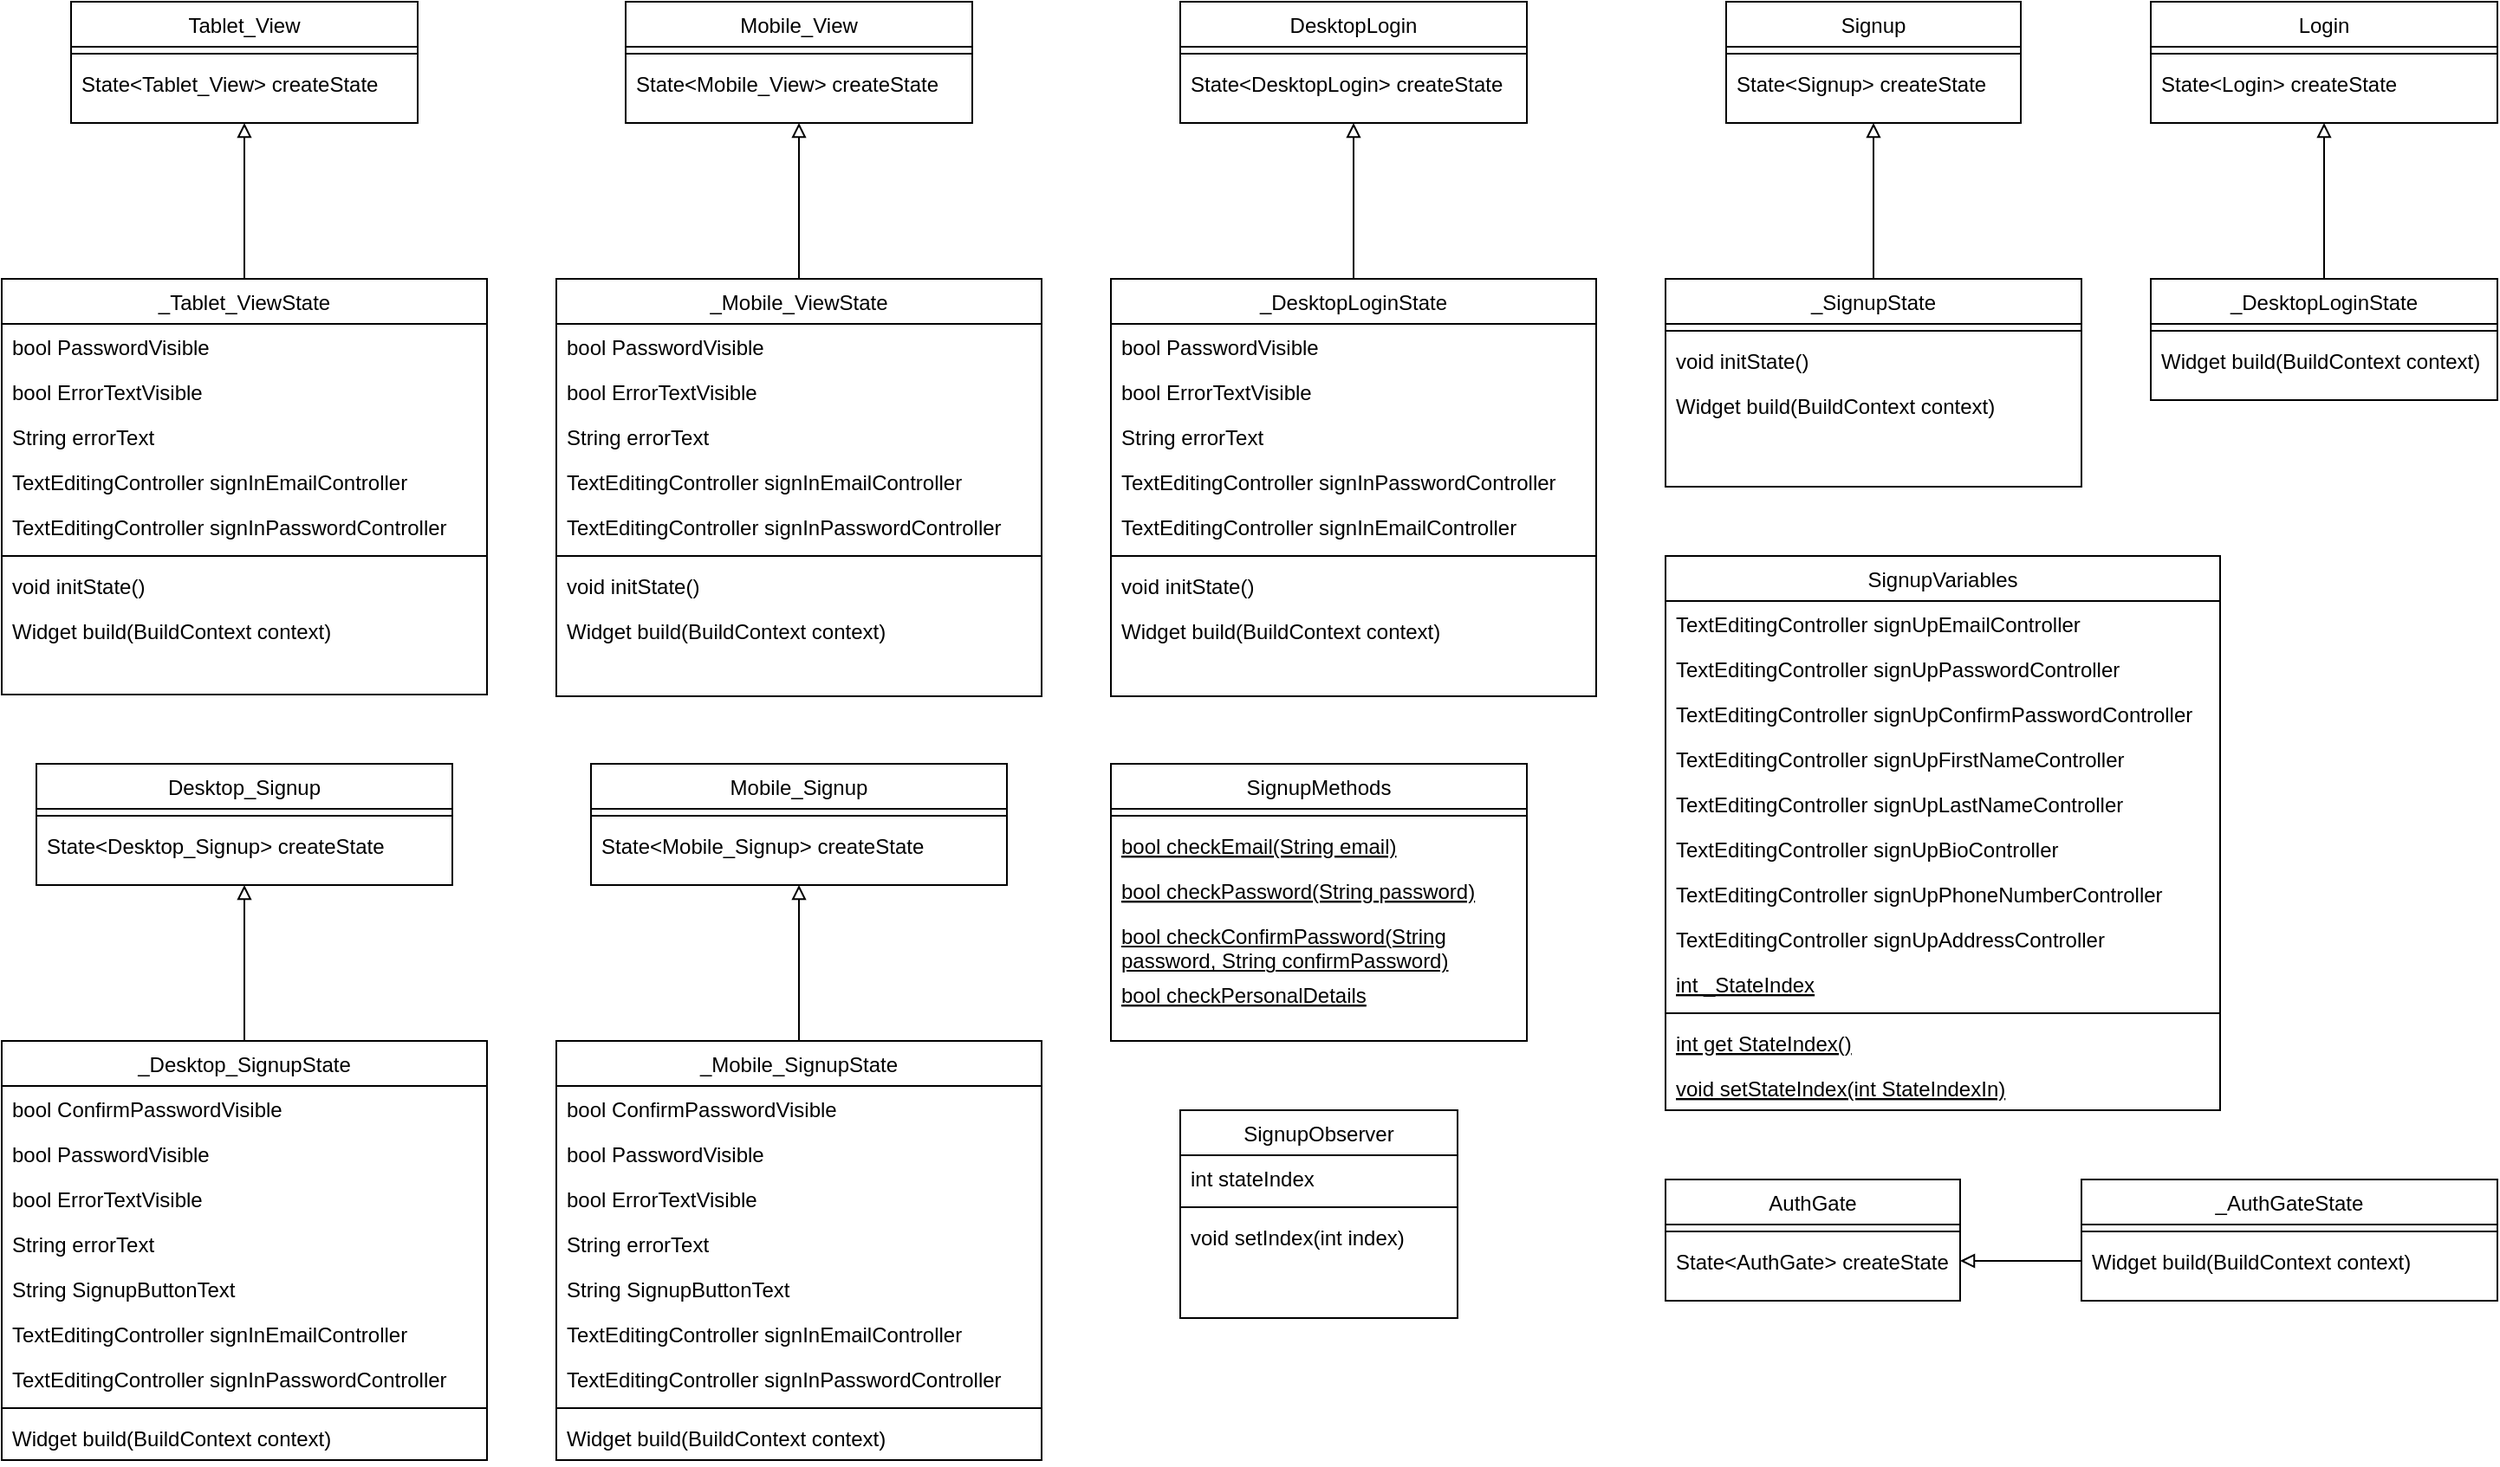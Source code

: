 <mxfile version="24.4.10" type="google">
  <diagram id="C5RBs43oDa-KdzZeNtuy" name="Page-1">
    <mxGraphModel dx="2662" dy="1000" grid="1" gridSize="10" guides="1" tooltips="1" connect="1" arrows="1" fold="1" page="1" pageScale="1" pageWidth="827" pageHeight="1169" math="0" shadow="0">
      <root>
        <mxCell id="WIyWlLk6GJQsqaUBKTNV-0" />
        <mxCell id="WIyWlLk6GJQsqaUBKTNV-1" parent="WIyWlLk6GJQsqaUBKTNV-0" />
        <mxCell id="zkfFHV4jXpPFQw0GAbJ--0" value="DesktopLogin" style="swimlane;fontStyle=0;align=center;verticalAlign=top;childLayout=stackLayout;horizontal=1;startSize=26;horizontalStack=0;resizeParent=1;resizeLast=0;collapsible=1;marginBottom=0;rounded=0;shadow=0;strokeWidth=1;" parent="WIyWlLk6GJQsqaUBKTNV-1" vertex="1">
          <mxGeometry x="40" y="120" width="200" height="70" as="geometry">
            <mxRectangle x="230" y="140" width="160" height="26" as="alternateBounds" />
          </mxGeometry>
        </mxCell>
        <mxCell id="zkfFHV4jXpPFQw0GAbJ--4" value="" style="line;html=1;strokeWidth=1;align=left;verticalAlign=middle;spacingTop=-1;spacingLeft=3;spacingRight=3;rotatable=0;labelPosition=right;points=[];portConstraint=eastwest;" parent="zkfFHV4jXpPFQw0GAbJ--0" vertex="1">
          <mxGeometry y="26" width="200" height="8" as="geometry" />
        </mxCell>
        <mxCell id="zkfFHV4jXpPFQw0GAbJ--5" value="State&lt;DesktopLogin&gt; createState" style="text;align=left;verticalAlign=top;spacingLeft=4;spacingRight=4;overflow=hidden;rotatable=0;points=[[0,0.5],[1,0.5]];portConstraint=eastwest;" parent="zkfFHV4jXpPFQw0GAbJ--0" vertex="1">
          <mxGeometry y="34" width="200" height="26" as="geometry" />
        </mxCell>
        <mxCell id="zbxxo7ekn1iCKfpbF2jN-3" style="edgeStyle=orthogonalEdgeStyle;rounded=0;orthogonalLoop=1;jettySize=auto;html=1;entryX=0.5;entryY=1;entryDx=0;entryDy=0;endArrow=block;endFill=0;" edge="1" parent="WIyWlLk6GJQsqaUBKTNV-1" source="zkfFHV4jXpPFQw0GAbJ--6" target="zkfFHV4jXpPFQw0GAbJ--0">
          <mxGeometry relative="1" as="geometry" />
        </mxCell>
        <mxCell id="zkfFHV4jXpPFQw0GAbJ--6" value="_DesktopLoginState" style="swimlane;fontStyle=0;align=center;verticalAlign=top;childLayout=stackLayout;horizontal=1;startSize=26;horizontalStack=0;resizeParent=1;resizeLast=0;collapsible=1;marginBottom=0;rounded=0;shadow=0;strokeWidth=1;" parent="WIyWlLk6GJQsqaUBKTNV-1" vertex="1">
          <mxGeometry y="280" width="280" height="241" as="geometry">
            <mxRectangle x="130" y="380" width="160" height="26" as="alternateBounds" />
          </mxGeometry>
        </mxCell>
        <mxCell id="zkfFHV4jXpPFQw0GAbJ--7" value="bool PasswordVisible" style="text;align=left;verticalAlign=top;spacingLeft=4;spacingRight=4;overflow=hidden;rotatable=0;points=[[0,0.5],[1,0.5]];portConstraint=eastwest;" parent="zkfFHV4jXpPFQw0GAbJ--6" vertex="1">
          <mxGeometry y="26" width="280" height="26" as="geometry" />
        </mxCell>
        <mxCell id="zkfFHV4jXpPFQw0GAbJ--8" value="bool ErrorTextVisible" style="text;align=left;verticalAlign=top;spacingLeft=4;spacingRight=4;overflow=hidden;rotatable=0;points=[[0,0.5],[1,0.5]];portConstraint=eastwest;rounded=0;shadow=0;html=0;" parent="zkfFHV4jXpPFQw0GAbJ--6" vertex="1">
          <mxGeometry y="52" width="280" height="26" as="geometry" />
        </mxCell>
        <mxCell id="zkfFHV4jXpPFQw0GAbJ--11" value="String errorText" style="text;align=left;verticalAlign=top;spacingLeft=4;spacingRight=4;overflow=hidden;rotatable=0;points=[[0,0.5],[1,0.5]];portConstraint=eastwest;" parent="zkfFHV4jXpPFQw0GAbJ--6" vertex="1">
          <mxGeometry y="78" width="280" height="26" as="geometry" />
        </mxCell>
        <mxCell id="zbxxo7ekn1iCKfpbF2jN-44" value="TextEditingController signInPasswordController" style="text;align=left;verticalAlign=top;spacingLeft=4;spacingRight=4;overflow=hidden;rotatable=0;points=[[0,0.5],[1,0.5]];portConstraint=eastwest;" vertex="1" parent="zkfFHV4jXpPFQw0GAbJ--6">
          <mxGeometry y="104" width="280" height="26" as="geometry" />
        </mxCell>
        <mxCell id="zbxxo7ekn1iCKfpbF2jN-43" value="TextEditingController signInEmailController" style="text;align=left;verticalAlign=top;spacingLeft=4;spacingRight=4;overflow=hidden;rotatable=0;points=[[0,0.5],[1,0.5]];portConstraint=eastwest;" vertex="1" parent="zkfFHV4jXpPFQw0GAbJ--6">
          <mxGeometry y="130" width="280" height="26" as="geometry" />
        </mxCell>
        <mxCell id="zkfFHV4jXpPFQw0GAbJ--9" value="" style="line;html=1;strokeWidth=1;align=left;verticalAlign=middle;spacingTop=-1;spacingLeft=3;spacingRight=3;rotatable=0;labelPosition=right;points=[];portConstraint=eastwest;" parent="zkfFHV4jXpPFQw0GAbJ--6" vertex="1">
          <mxGeometry y="156" width="280" height="8" as="geometry" />
        </mxCell>
        <mxCell id="zkfFHV4jXpPFQw0GAbJ--10" value="void initState()" style="text;align=left;verticalAlign=top;spacingLeft=4;spacingRight=4;overflow=hidden;rotatable=0;points=[[0,0.5],[1,0.5]];portConstraint=eastwest;fontStyle=0" parent="zkfFHV4jXpPFQw0GAbJ--6" vertex="1">
          <mxGeometry y="164" width="280" height="26" as="geometry" />
        </mxCell>
        <mxCell id="zbxxo7ekn1iCKfpbF2jN-2" value="Widget build(BuildContext context)" style="text;align=left;verticalAlign=top;spacingLeft=4;spacingRight=4;overflow=hidden;rotatable=0;points=[[0,0.5],[1,0.5]];portConstraint=eastwest;fontStyle=0" vertex="1" parent="zkfFHV4jXpPFQw0GAbJ--6">
          <mxGeometry y="190" width="280" height="26" as="geometry" />
        </mxCell>
        <mxCell id="zbxxo7ekn1iCKfpbF2jN-4" value="Login" style="swimlane;fontStyle=0;align=center;verticalAlign=top;childLayout=stackLayout;horizontal=1;startSize=26;horizontalStack=0;resizeParent=1;resizeLast=0;collapsible=1;marginBottom=0;rounded=0;shadow=0;strokeWidth=1;" vertex="1" parent="WIyWlLk6GJQsqaUBKTNV-1">
          <mxGeometry x="600" y="120" width="200" height="70" as="geometry">
            <mxRectangle x="230" y="140" width="160" height="26" as="alternateBounds" />
          </mxGeometry>
        </mxCell>
        <mxCell id="zbxxo7ekn1iCKfpbF2jN-5" value="" style="line;html=1;strokeWidth=1;align=left;verticalAlign=middle;spacingTop=-1;spacingLeft=3;spacingRight=3;rotatable=0;labelPosition=right;points=[];portConstraint=eastwest;" vertex="1" parent="zbxxo7ekn1iCKfpbF2jN-4">
          <mxGeometry y="26" width="200" height="8" as="geometry" />
        </mxCell>
        <mxCell id="zbxxo7ekn1iCKfpbF2jN-6" value="State&lt;Login&gt; createState" style="text;align=left;verticalAlign=top;spacingLeft=4;spacingRight=4;overflow=hidden;rotatable=0;points=[[0,0.5],[1,0.5]];portConstraint=eastwest;" vertex="1" parent="zbxxo7ekn1iCKfpbF2jN-4">
          <mxGeometry y="34" width="200" height="26" as="geometry" />
        </mxCell>
        <mxCell id="zbxxo7ekn1iCKfpbF2jN-7" style="edgeStyle=orthogonalEdgeStyle;rounded=0;orthogonalLoop=1;jettySize=auto;html=1;entryX=0.5;entryY=1;entryDx=0;entryDy=0;endArrow=block;endFill=0;" edge="1" parent="WIyWlLk6GJQsqaUBKTNV-1" source="zbxxo7ekn1iCKfpbF2jN-8" target="zbxxo7ekn1iCKfpbF2jN-4">
          <mxGeometry relative="1" as="geometry" />
        </mxCell>
        <mxCell id="zbxxo7ekn1iCKfpbF2jN-8" value="_DesktopLoginState" style="swimlane;fontStyle=0;align=center;verticalAlign=top;childLayout=stackLayout;horizontal=1;startSize=26;horizontalStack=0;resizeParent=1;resizeLast=0;collapsible=1;marginBottom=0;rounded=0;shadow=0;strokeWidth=1;" vertex="1" parent="WIyWlLk6GJQsqaUBKTNV-1">
          <mxGeometry x="600" y="280" width="200" height="70" as="geometry">
            <mxRectangle x="130" y="380" width="160" height="26" as="alternateBounds" />
          </mxGeometry>
        </mxCell>
        <mxCell id="zbxxo7ekn1iCKfpbF2jN-14" value="" style="line;html=1;strokeWidth=1;align=left;verticalAlign=middle;spacingTop=-1;spacingLeft=3;spacingRight=3;rotatable=0;labelPosition=right;points=[];portConstraint=eastwest;" vertex="1" parent="zbxxo7ekn1iCKfpbF2jN-8">
          <mxGeometry y="26" width="200" height="8" as="geometry" />
        </mxCell>
        <mxCell id="zbxxo7ekn1iCKfpbF2jN-16" value="Widget build(BuildContext context)" style="text;align=left;verticalAlign=top;spacingLeft=4;spacingRight=4;overflow=hidden;rotatable=0;points=[[0,0.5],[1,0.5]];portConstraint=eastwest;fontStyle=0" vertex="1" parent="zbxxo7ekn1iCKfpbF2jN-8">
          <mxGeometry y="34" width="200" height="26" as="geometry" />
        </mxCell>
        <mxCell id="zbxxo7ekn1iCKfpbF2jN-17" value="Mobile_View" style="swimlane;fontStyle=0;align=center;verticalAlign=top;childLayout=stackLayout;horizontal=1;startSize=26;horizontalStack=0;resizeParent=1;resizeLast=0;collapsible=1;marginBottom=0;rounded=0;shadow=0;strokeWidth=1;" vertex="1" parent="WIyWlLk6GJQsqaUBKTNV-1">
          <mxGeometry x="-280" y="120" width="200" height="70" as="geometry">
            <mxRectangle x="230" y="140" width="160" height="26" as="alternateBounds" />
          </mxGeometry>
        </mxCell>
        <mxCell id="zbxxo7ekn1iCKfpbF2jN-18" value="" style="line;html=1;strokeWidth=1;align=left;verticalAlign=middle;spacingTop=-1;spacingLeft=3;spacingRight=3;rotatable=0;labelPosition=right;points=[];portConstraint=eastwest;" vertex="1" parent="zbxxo7ekn1iCKfpbF2jN-17">
          <mxGeometry y="26" width="200" height="8" as="geometry" />
        </mxCell>
        <mxCell id="zbxxo7ekn1iCKfpbF2jN-19" value="State&lt;Mobile_View&gt; createState" style="text;align=left;verticalAlign=top;spacingLeft=4;spacingRight=4;overflow=hidden;rotatable=0;points=[[0,0.5],[1,0.5]];portConstraint=eastwest;" vertex="1" parent="zbxxo7ekn1iCKfpbF2jN-17">
          <mxGeometry y="34" width="200" height="26" as="geometry" />
        </mxCell>
        <mxCell id="zbxxo7ekn1iCKfpbF2jN-20" style="edgeStyle=orthogonalEdgeStyle;rounded=0;orthogonalLoop=1;jettySize=auto;html=1;entryX=0.5;entryY=1;entryDx=0;entryDy=0;endArrow=block;endFill=0;" edge="1" parent="WIyWlLk6GJQsqaUBKTNV-1" source="zbxxo7ekn1iCKfpbF2jN-21" target="zbxxo7ekn1iCKfpbF2jN-17">
          <mxGeometry relative="1" as="geometry" />
        </mxCell>
        <mxCell id="zbxxo7ekn1iCKfpbF2jN-21" value="_Mobile_ViewState" style="swimlane;fontStyle=0;align=center;verticalAlign=top;childLayout=stackLayout;horizontal=1;startSize=26;horizontalStack=0;resizeParent=1;resizeLast=0;collapsible=1;marginBottom=0;rounded=0;shadow=0;strokeWidth=1;" vertex="1" parent="WIyWlLk6GJQsqaUBKTNV-1">
          <mxGeometry x="-320" y="280" width="280" height="241" as="geometry">
            <mxRectangle x="130" y="380" width="160" height="26" as="alternateBounds" />
          </mxGeometry>
        </mxCell>
        <mxCell id="zbxxo7ekn1iCKfpbF2jN-22" value="bool PasswordVisible" style="text;align=left;verticalAlign=top;spacingLeft=4;spacingRight=4;overflow=hidden;rotatable=0;points=[[0,0.5],[1,0.5]];portConstraint=eastwest;" vertex="1" parent="zbxxo7ekn1iCKfpbF2jN-21">
          <mxGeometry y="26" width="280" height="26" as="geometry" />
        </mxCell>
        <mxCell id="zbxxo7ekn1iCKfpbF2jN-23" value="bool ErrorTextVisible" style="text;align=left;verticalAlign=top;spacingLeft=4;spacingRight=4;overflow=hidden;rotatable=0;points=[[0,0.5],[1,0.5]];portConstraint=eastwest;rounded=0;shadow=0;html=0;" vertex="1" parent="zbxxo7ekn1iCKfpbF2jN-21">
          <mxGeometry y="52" width="280" height="26" as="geometry" />
        </mxCell>
        <mxCell id="zbxxo7ekn1iCKfpbF2jN-24" value="String errorText" style="text;align=left;verticalAlign=top;spacingLeft=4;spacingRight=4;overflow=hidden;rotatable=0;points=[[0,0.5],[1,0.5]];portConstraint=eastwest;" vertex="1" parent="zbxxo7ekn1iCKfpbF2jN-21">
          <mxGeometry y="78" width="280" height="26" as="geometry" />
        </mxCell>
        <mxCell id="zbxxo7ekn1iCKfpbF2jN-25" value="TextEditingController signInEmailController" style="text;align=left;verticalAlign=top;spacingLeft=4;spacingRight=4;overflow=hidden;rotatable=0;points=[[0,0.5],[1,0.5]];portConstraint=eastwest;" vertex="1" parent="zbxxo7ekn1iCKfpbF2jN-21">
          <mxGeometry y="104" width="280" height="26" as="geometry" />
        </mxCell>
        <mxCell id="zbxxo7ekn1iCKfpbF2jN-26" value="TextEditingController signInPasswordController" style="text;align=left;verticalAlign=top;spacingLeft=4;spacingRight=4;overflow=hidden;rotatable=0;points=[[0,0.5],[1,0.5]];portConstraint=eastwest;" vertex="1" parent="zbxxo7ekn1iCKfpbF2jN-21">
          <mxGeometry y="130" width="280" height="26" as="geometry" />
        </mxCell>
        <mxCell id="zbxxo7ekn1iCKfpbF2jN-27" value="" style="line;html=1;strokeWidth=1;align=left;verticalAlign=middle;spacingTop=-1;spacingLeft=3;spacingRight=3;rotatable=0;labelPosition=right;points=[];portConstraint=eastwest;" vertex="1" parent="zbxxo7ekn1iCKfpbF2jN-21">
          <mxGeometry y="156" width="280" height="8" as="geometry" />
        </mxCell>
        <mxCell id="zbxxo7ekn1iCKfpbF2jN-28" value="void initState()" style="text;align=left;verticalAlign=top;spacingLeft=4;spacingRight=4;overflow=hidden;rotatable=0;points=[[0,0.5],[1,0.5]];portConstraint=eastwest;fontStyle=0" vertex="1" parent="zbxxo7ekn1iCKfpbF2jN-21">
          <mxGeometry y="164" width="280" height="26" as="geometry" />
        </mxCell>
        <mxCell id="zbxxo7ekn1iCKfpbF2jN-29" value="Widget build(BuildContext context)" style="text;align=left;verticalAlign=top;spacingLeft=4;spacingRight=4;overflow=hidden;rotatable=0;points=[[0,0.5],[1,0.5]];portConstraint=eastwest;fontStyle=0" vertex="1" parent="zbxxo7ekn1iCKfpbF2jN-21">
          <mxGeometry y="190" width="280" height="26" as="geometry" />
        </mxCell>
        <mxCell id="zbxxo7ekn1iCKfpbF2jN-30" value="Tablet_View" style="swimlane;fontStyle=0;align=center;verticalAlign=top;childLayout=stackLayout;horizontal=1;startSize=26;horizontalStack=0;resizeParent=1;resizeLast=0;collapsible=1;marginBottom=0;rounded=0;shadow=0;strokeWidth=1;" vertex="1" parent="WIyWlLk6GJQsqaUBKTNV-1">
          <mxGeometry x="-600" y="120" width="200" height="70" as="geometry">
            <mxRectangle x="230" y="140" width="160" height="26" as="alternateBounds" />
          </mxGeometry>
        </mxCell>
        <mxCell id="zbxxo7ekn1iCKfpbF2jN-31" value="" style="line;html=1;strokeWidth=1;align=left;verticalAlign=middle;spacingTop=-1;spacingLeft=3;spacingRight=3;rotatable=0;labelPosition=right;points=[];portConstraint=eastwest;" vertex="1" parent="zbxxo7ekn1iCKfpbF2jN-30">
          <mxGeometry y="26" width="200" height="8" as="geometry" />
        </mxCell>
        <mxCell id="zbxxo7ekn1iCKfpbF2jN-32" value="State&lt;Tablet_View&gt; createState" style="text;align=left;verticalAlign=top;spacingLeft=4;spacingRight=4;overflow=hidden;rotatable=0;points=[[0,0.5],[1,0.5]];portConstraint=eastwest;" vertex="1" parent="zbxxo7ekn1iCKfpbF2jN-30">
          <mxGeometry y="34" width="200" height="26" as="geometry" />
        </mxCell>
        <mxCell id="zbxxo7ekn1iCKfpbF2jN-33" style="edgeStyle=orthogonalEdgeStyle;rounded=0;orthogonalLoop=1;jettySize=auto;html=1;entryX=0.5;entryY=1;entryDx=0;entryDy=0;endArrow=block;endFill=0;" edge="1" parent="WIyWlLk6GJQsqaUBKTNV-1" source="zbxxo7ekn1iCKfpbF2jN-34" target="zbxxo7ekn1iCKfpbF2jN-30">
          <mxGeometry relative="1" as="geometry" />
        </mxCell>
        <mxCell id="zbxxo7ekn1iCKfpbF2jN-34" value="_Tablet_ViewState" style="swimlane;fontStyle=0;align=center;verticalAlign=top;childLayout=stackLayout;horizontal=1;startSize=26;horizontalStack=0;resizeParent=1;resizeLast=0;collapsible=1;marginBottom=0;rounded=0;shadow=0;strokeWidth=1;" vertex="1" parent="WIyWlLk6GJQsqaUBKTNV-1">
          <mxGeometry x="-640" y="280" width="280" height="240" as="geometry">
            <mxRectangle x="130" y="380" width="160" height="26" as="alternateBounds" />
          </mxGeometry>
        </mxCell>
        <mxCell id="zbxxo7ekn1iCKfpbF2jN-35" value="bool PasswordVisible" style="text;align=left;verticalAlign=top;spacingLeft=4;spacingRight=4;overflow=hidden;rotatable=0;points=[[0,0.5],[1,0.5]];portConstraint=eastwest;" vertex="1" parent="zbxxo7ekn1iCKfpbF2jN-34">
          <mxGeometry y="26" width="280" height="26" as="geometry" />
        </mxCell>
        <mxCell id="zbxxo7ekn1iCKfpbF2jN-36" value="bool ErrorTextVisible" style="text;align=left;verticalAlign=top;spacingLeft=4;spacingRight=4;overflow=hidden;rotatable=0;points=[[0,0.5],[1,0.5]];portConstraint=eastwest;rounded=0;shadow=0;html=0;" vertex="1" parent="zbxxo7ekn1iCKfpbF2jN-34">
          <mxGeometry y="52" width="280" height="26" as="geometry" />
        </mxCell>
        <mxCell id="zbxxo7ekn1iCKfpbF2jN-37" value="String errorText" style="text;align=left;verticalAlign=top;spacingLeft=4;spacingRight=4;overflow=hidden;rotatable=0;points=[[0,0.5],[1,0.5]];portConstraint=eastwest;" vertex="1" parent="zbxxo7ekn1iCKfpbF2jN-34">
          <mxGeometry y="78" width="280" height="26" as="geometry" />
        </mxCell>
        <mxCell id="zbxxo7ekn1iCKfpbF2jN-45" value="TextEditingController signInEmailController" style="text;align=left;verticalAlign=top;spacingLeft=4;spacingRight=4;overflow=hidden;rotatable=0;points=[[0,0.5],[1,0.5]];portConstraint=eastwest;" vertex="1" parent="zbxxo7ekn1iCKfpbF2jN-34">
          <mxGeometry y="104" width="280" height="26" as="geometry" />
        </mxCell>
        <mxCell id="zbxxo7ekn1iCKfpbF2jN-46" value="TextEditingController signInPasswordController" style="text;align=left;verticalAlign=top;spacingLeft=4;spacingRight=4;overflow=hidden;rotatable=0;points=[[0,0.5],[1,0.5]];portConstraint=eastwest;" vertex="1" parent="zbxxo7ekn1iCKfpbF2jN-34">
          <mxGeometry y="130" width="280" height="26" as="geometry" />
        </mxCell>
        <mxCell id="zbxxo7ekn1iCKfpbF2jN-40" value="" style="line;html=1;strokeWidth=1;align=left;verticalAlign=middle;spacingTop=-1;spacingLeft=3;spacingRight=3;rotatable=0;labelPosition=right;points=[];portConstraint=eastwest;" vertex="1" parent="zbxxo7ekn1iCKfpbF2jN-34">
          <mxGeometry y="156" width="280" height="8" as="geometry" />
        </mxCell>
        <mxCell id="zbxxo7ekn1iCKfpbF2jN-41" value="void initState()" style="text;align=left;verticalAlign=top;spacingLeft=4;spacingRight=4;overflow=hidden;rotatable=0;points=[[0,0.5],[1,0.5]];portConstraint=eastwest;fontStyle=0" vertex="1" parent="zbxxo7ekn1iCKfpbF2jN-34">
          <mxGeometry y="164" width="280" height="26" as="geometry" />
        </mxCell>
        <mxCell id="zbxxo7ekn1iCKfpbF2jN-42" value="Widget build(BuildContext context)" style="text;align=left;verticalAlign=top;spacingLeft=4;spacingRight=4;overflow=hidden;rotatable=0;points=[[0,0.5],[1,0.5]];portConstraint=eastwest;fontStyle=0" vertex="1" parent="zbxxo7ekn1iCKfpbF2jN-34">
          <mxGeometry y="190" width="280" height="26" as="geometry" />
        </mxCell>
        <mxCell id="zbxxo7ekn1iCKfpbF2jN-47" value="Desktop_Signup" style="swimlane;fontStyle=0;align=center;verticalAlign=top;childLayout=stackLayout;horizontal=1;startSize=26;horizontalStack=0;resizeParent=1;resizeLast=0;collapsible=1;marginBottom=0;rounded=0;shadow=0;strokeWidth=1;" vertex="1" parent="WIyWlLk6GJQsqaUBKTNV-1">
          <mxGeometry x="-620" y="560" width="240" height="70" as="geometry">
            <mxRectangle x="230" y="140" width="160" height="26" as="alternateBounds" />
          </mxGeometry>
        </mxCell>
        <mxCell id="zbxxo7ekn1iCKfpbF2jN-48" value="" style="line;html=1;strokeWidth=1;align=left;verticalAlign=middle;spacingTop=-1;spacingLeft=3;spacingRight=3;rotatable=0;labelPosition=right;points=[];portConstraint=eastwest;" vertex="1" parent="zbxxo7ekn1iCKfpbF2jN-47">
          <mxGeometry y="26" width="240" height="8" as="geometry" />
        </mxCell>
        <mxCell id="zbxxo7ekn1iCKfpbF2jN-49" value="State&lt;Desktop_Signup&gt; createState" style="text;align=left;verticalAlign=top;spacingLeft=4;spacingRight=4;overflow=hidden;rotatable=0;points=[[0,0.5],[1,0.5]];portConstraint=eastwest;" vertex="1" parent="zbxxo7ekn1iCKfpbF2jN-47">
          <mxGeometry y="34" width="240" height="26" as="geometry" />
        </mxCell>
        <mxCell id="zbxxo7ekn1iCKfpbF2jN-50" style="edgeStyle=orthogonalEdgeStyle;rounded=0;orthogonalLoop=1;jettySize=auto;html=1;entryX=0.5;entryY=1;entryDx=0;entryDy=0;endArrow=block;endFill=0;" edge="1" parent="WIyWlLk6GJQsqaUBKTNV-1" source="zbxxo7ekn1iCKfpbF2jN-51" target="zbxxo7ekn1iCKfpbF2jN-47">
          <mxGeometry relative="1" as="geometry" />
        </mxCell>
        <mxCell id="zbxxo7ekn1iCKfpbF2jN-51" value="_Desktop_SignupState" style="swimlane;fontStyle=0;align=center;verticalAlign=top;childLayout=stackLayout;horizontal=1;startSize=26;horizontalStack=0;resizeParent=1;resizeLast=0;collapsible=1;marginBottom=0;rounded=0;shadow=0;strokeWidth=1;" vertex="1" parent="WIyWlLk6GJQsqaUBKTNV-1">
          <mxGeometry x="-640" y="720" width="280" height="242" as="geometry">
            <mxRectangle x="130" y="380" width="160" height="26" as="alternateBounds" />
          </mxGeometry>
        </mxCell>
        <mxCell id="zbxxo7ekn1iCKfpbF2jN-52" value="bool ConfirmPasswordVisible" style="text;align=left;verticalAlign=top;spacingLeft=4;spacingRight=4;overflow=hidden;rotatable=0;points=[[0,0.5],[1,0.5]];portConstraint=eastwest;" vertex="1" parent="zbxxo7ekn1iCKfpbF2jN-51">
          <mxGeometry y="26" width="280" height="26" as="geometry" />
        </mxCell>
        <mxCell id="zbxxo7ekn1iCKfpbF2jN-60" value="bool PasswordVisible" style="text;align=left;verticalAlign=top;spacingLeft=4;spacingRight=4;overflow=hidden;rotatable=0;points=[[0,0.5],[1,0.5]];portConstraint=eastwest;" vertex="1" parent="zbxxo7ekn1iCKfpbF2jN-51">
          <mxGeometry y="52" width="280" height="26" as="geometry" />
        </mxCell>
        <mxCell id="zbxxo7ekn1iCKfpbF2jN-53" value="bool ErrorTextVisible" style="text;align=left;verticalAlign=top;spacingLeft=4;spacingRight=4;overflow=hidden;rotatable=0;points=[[0,0.5],[1,0.5]];portConstraint=eastwest;rounded=0;shadow=0;html=0;" vertex="1" parent="zbxxo7ekn1iCKfpbF2jN-51">
          <mxGeometry y="78" width="280" height="26" as="geometry" />
        </mxCell>
        <mxCell id="zbxxo7ekn1iCKfpbF2jN-54" value="String errorText" style="text;align=left;verticalAlign=top;spacingLeft=4;spacingRight=4;overflow=hidden;rotatable=0;points=[[0,0.5],[1,0.5]];portConstraint=eastwest;" vertex="1" parent="zbxxo7ekn1iCKfpbF2jN-51">
          <mxGeometry y="104" width="280" height="26" as="geometry" />
        </mxCell>
        <mxCell id="zbxxo7ekn1iCKfpbF2jN-61" value="String SignupButtonText" style="text;align=left;verticalAlign=top;spacingLeft=4;spacingRight=4;overflow=hidden;rotatable=0;points=[[0,0.5],[1,0.5]];portConstraint=eastwest;" vertex="1" parent="zbxxo7ekn1iCKfpbF2jN-51">
          <mxGeometry y="130" width="280" height="26" as="geometry" />
        </mxCell>
        <mxCell id="zbxxo7ekn1iCKfpbF2jN-55" value="TextEditingController signInEmailController" style="text;align=left;verticalAlign=top;spacingLeft=4;spacingRight=4;overflow=hidden;rotatable=0;points=[[0,0.5],[1,0.5]];portConstraint=eastwest;" vertex="1" parent="zbxxo7ekn1iCKfpbF2jN-51">
          <mxGeometry y="156" width="280" height="26" as="geometry" />
        </mxCell>
        <mxCell id="zbxxo7ekn1iCKfpbF2jN-56" value="TextEditingController signInPasswordController" style="text;align=left;verticalAlign=top;spacingLeft=4;spacingRight=4;overflow=hidden;rotatable=0;points=[[0,0.5],[1,0.5]];portConstraint=eastwest;" vertex="1" parent="zbxxo7ekn1iCKfpbF2jN-51">
          <mxGeometry y="182" width="280" height="26" as="geometry" />
        </mxCell>
        <mxCell id="zbxxo7ekn1iCKfpbF2jN-57" value="" style="line;html=1;strokeWidth=1;align=left;verticalAlign=middle;spacingTop=-1;spacingLeft=3;spacingRight=3;rotatable=0;labelPosition=right;points=[];portConstraint=eastwest;" vertex="1" parent="zbxxo7ekn1iCKfpbF2jN-51">
          <mxGeometry y="208" width="280" height="8" as="geometry" />
        </mxCell>
        <mxCell id="zbxxo7ekn1iCKfpbF2jN-59" value="Widget build(BuildContext context)" style="text;align=left;verticalAlign=top;spacingLeft=4;spacingRight=4;overflow=hidden;rotatable=0;points=[[0,0.5],[1,0.5]];portConstraint=eastwest;fontStyle=0" vertex="1" parent="zbxxo7ekn1iCKfpbF2jN-51">
          <mxGeometry y="216" width="280" height="26" as="geometry" />
        </mxCell>
        <mxCell id="zbxxo7ekn1iCKfpbF2jN-62" value="Mobile_Signup" style="swimlane;fontStyle=0;align=center;verticalAlign=top;childLayout=stackLayout;horizontal=1;startSize=26;horizontalStack=0;resizeParent=1;resizeLast=0;collapsible=1;marginBottom=0;rounded=0;shadow=0;strokeWidth=1;" vertex="1" parent="WIyWlLk6GJQsqaUBKTNV-1">
          <mxGeometry x="-300" y="560" width="240" height="70" as="geometry">
            <mxRectangle x="230" y="140" width="160" height="26" as="alternateBounds" />
          </mxGeometry>
        </mxCell>
        <mxCell id="zbxxo7ekn1iCKfpbF2jN-63" value="" style="line;html=1;strokeWidth=1;align=left;verticalAlign=middle;spacingTop=-1;spacingLeft=3;spacingRight=3;rotatable=0;labelPosition=right;points=[];portConstraint=eastwest;" vertex="1" parent="zbxxo7ekn1iCKfpbF2jN-62">
          <mxGeometry y="26" width="240" height="8" as="geometry" />
        </mxCell>
        <mxCell id="zbxxo7ekn1iCKfpbF2jN-64" value="State&lt;Mobile_Signup&gt; createState" style="text;align=left;verticalAlign=top;spacingLeft=4;spacingRight=4;overflow=hidden;rotatable=0;points=[[0,0.5],[1,0.5]];portConstraint=eastwest;" vertex="1" parent="zbxxo7ekn1iCKfpbF2jN-62">
          <mxGeometry y="34" width="240" height="26" as="geometry" />
        </mxCell>
        <mxCell id="zbxxo7ekn1iCKfpbF2jN-65" style="edgeStyle=orthogonalEdgeStyle;rounded=0;orthogonalLoop=1;jettySize=auto;html=1;entryX=0.5;entryY=1;entryDx=0;entryDy=0;endArrow=block;endFill=0;" edge="1" parent="WIyWlLk6GJQsqaUBKTNV-1" source="zbxxo7ekn1iCKfpbF2jN-66" target="zbxxo7ekn1iCKfpbF2jN-62">
          <mxGeometry relative="1" as="geometry" />
        </mxCell>
        <mxCell id="zbxxo7ekn1iCKfpbF2jN-66" value="_Mobile_SignupState" style="swimlane;fontStyle=0;align=center;verticalAlign=top;childLayout=stackLayout;horizontal=1;startSize=26;horizontalStack=0;resizeParent=1;resizeLast=0;collapsible=1;marginBottom=0;rounded=0;shadow=0;strokeWidth=1;" vertex="1" parent="WIyWlLk6GJQsqaUBKTNV-1">
          <mxGeometry x="-320" y="720" width="280" height="242" as="geometry">
            <mxRectangle x="130" y="380" width="160" height="26" as="alternateBounds" />
          </mxGeometry>
        </mxCell>
        <mxCell id="zbxxo7ekn1iCKfpbF2jN-67" value="bool ConfirmPasswordVisible" style="text;align=left;verticalAlign=top;spacingLeft=4;spacingRight=4;overflow=hidden;rotatable=0;points=[[0,0.5],[1,0.5]];portConstraint=eastwest;" vertex="1" parent="zbxxo7ekn1iCKfpbF2jN-66">
          <mxGeometry y="26" width="280" height="26" as="geometry" />
        </mxCell>
        <mxCell id="zbxxo7ekn1iCKfpbF2jN-68" value="bool PasswordVisible" style="text;align=left;verticalAlign=top;spacingLeft=4;spacingRight=4;overflow=hidden;rotatable=0;points=[[0,0.5],[1,0.5]];portConstraint=eastwest;" vertex="1" parent="zbxxo7ekn1iCKfpbF2jN-66">
          <mxGeometry y="52" width="280" height="26" as="geometry" />
        </mxCell>
        <mxCell id="zbxxo7ekn1iCKfpbF2jN-69" value="bool ErrorTextVisible" style="text;align=left;verticalAlign=top;spacingLeft=4;spacingRight=4;overflow=hidden;rotatable=0;points=[[0,0.5],[1,0.5]];portConstraint=eastwest;rounded=0;shadow=0;html=0;" vertex="1" parent="zbxxo7ekn1iCKfpbF2jN-66">
          <mxGeometry y="78" width="280" height="26" as="geometry" />
        </mxCell>
        <mxCell id="zbxxo7ekn1iCKfpbF2jN-70" value="String errorText" style="text;align=left;verticalAlign=top;spacingLeft=4;spacingRight=4;overflow=hidden;rotatable=0;points=[[0,0.5],[1,0.5]];portConstraint=eastwest;" vertex="1" parent="zbxxo7ekn1iCKfpbF2jN-66">
          <mxGeometry y="104" width="280" height="26" as="geometry" />
        </mxCell>
        <mxCell id="zbxxo7ekn1iCKfpbF2jN-71" value="String SignupButtonText" style="text;align=left;verticalAlign=top;spacingLeft=4;spacingRight=4;overflow=hidden;rotatable=0;points=[[0,0.5],[1,0.5]];portConstraint=eastwest;" vertex="1" parent="zbxxo7ekn1iCKfpbF2jN-66">
          <mxGeometry y="130" width="280" height="26" as="geometry" />
        </mxCell>
        <mxCell id="zbxxo7ekn1iCKfpbF2jN-72" value="TextEditingController signInEmailController" style="text;align=left;verticalAlign=top;spacingLeft=4;spacingRight=4;overflow=hidden;rotatable=0;points=[[0,0.5],[1,0.5]];portConstraint=eastwest;" vertex="1" parent="zbxxo7ekn1iCKfpbF2jN-66">
          <mxGeometry y="156" width="280" height="26" as="geometry" />
        </mxCell>
        <mxCell id="zbxxo7ekn1iCKfpbF2jN-73" value="TextEditingController signInPasswordController" style="text;align=left;verticalAlign=top;spacingLeft=4;spacingRight=4;overflow=hidden;rotatable=0;points=[[0,0.5],[1,0.5]];portConstraint=eastwest;" vertex="1" parent="zbxxo7ekn1iCKfpbF2jN-66">
          <mxGeometry y="182" width="280" height="26" as="geometry" />
        </mxCell>
        <mxCell id="zbxxo7ekn1iCKfpbF2jN-74" value="" style="line;html=1;strokeWidth=1;align=left;verticalAlign=middle;spacingTop=-1;spacingLeft=3;spacingRight=3;rotatable=0;labelPosition=right;points=[];portConstraint=eastwest;" vertex="1" parent="zbxxo7ekn1iCKfpbF2jN-66">
          <mxGeometry y="208" width="280" height="8" as="geometry" />
        </mxCell>
        <mxCell id="zbxxo7ekn1iCKfpbF2jN-75" value="Widget build(BuildContext context)" style="text;align=left;verticalAlign=top;spacingLeft=4;spacingRight=4;overflow=hidden;rotatable=0;points=[[0,0.5],[1,0.5]];portConstraint=eastwest;fontStyle=0" vertex="1" parent="zbxxo7ekn1iCKfpbF2jN-66">
          <mxGeometry y="216" width="280" height="26" as="geometry" />
        </mxCell>
        <mxCell id="zbxxo7ekn1iCKfpbF2jN-76" value="SignupVariables" style="swimlane;fontStyle=0;align=center;verticalAlign=top;childLayout=stackLayout;horizontal=1;startSize=26;horizontalStack=0;resizeParent=1;resizeLast=0;collapsible=1;marginBottom=0;rounded=0;shadow=0;strokeWidth=1;" vertex="1" parent="WIyWlLk6GJQsqaUBKTNV-1">
          <mxGeometry x="320" y="440" width="320" height="320" as="geometry">
            <mxRectangle x="130" y="380" width="160" height="26" as="alternateBounds" />
          </mxGeometry>
        </mxCell>
        <mxCell id="zbxxo7ekn1iCKfpbF2jN-77" value="TextEditingController signUpEmailController" style="text;align=left;verticalAlign=top;spacingLeft=4;spacingRight=4;overflow=hidden;rotatable=0;points=[[0,0.5],[1,0.5]];portConstraint=eastwest;" vertex="1" parent="zbxxo7ekn1iCKfpbF2jN-76">
          <mxGeometry y="26" width="320" height="26" as="geometry" />
        </mxCell>
        <mxCell id="zbxxo7ekn1iCKfpbF2jN-78" value="TextEditingController signUpPasswordController" style="text;align=left;verticalAlign=top;spacingLeft=4;spacingRight=4;overflow=hidden;rotatable=0;points=[[0,0.5],[1,0.5]];portConstraint=eastwest;" vertex="1" parent="zbxxo7ekn1iCKfpbF2jN-76">
          <mxGeometry y="52" width="320" height="26" as="geometry" />
        </mxCell>
        <mxCell id="zbxxo7ekn1iCKfpbF2jN-79" value="TextEditingController signUpConfirmPasswordController" style="text;align=left;verticalAlign=top;spacingLeft=4;spacingRight=4;overflow=hidden;rotatable=0;points=[[0,0.5],[1,0.5]];portConstraint=eastwest;rounded=0;shadow=0;html=0;" vertex="1" parent="zbxxo7ekn1iCKfpbF2jN-76">
          <mxGeometry y="78" width="320" height="26" as="geometry" />
        </mxCell>
        <mxCell id="zbxxo7ekn1iCKfpbF2jN-80" value="TextEditingController signUpFirstNameController" style="text;align=left;verticalAlign=top;spacingLeft=4;spacingRight=4;overflow=hidden;rotatable=0;points=[[0,0.5],[1,0.5]];portConstraint=eastwest;" vertex="1" parent="zbxxo7ekn1iCKfpbF2jN-76">
          <mxGeometry y="104" width="320" height="26" as="geometry" />
        </mxCell>
        <mxCell id="zbxxo7ekn1iCKfpbF2jN-81" value="TextEditingController signUpLastNameController" style="text;align=left;verticalAlign=top;spacingLeft=4;spacingRight=4;overflow=hidden;rotatable=0;points=[[0,0.5],[1,0.5]];portConstraint=eastwest;" vertex="1" parent="zbxxo7ekn1iCKfpbF2jN-76">
          <mxGeometry y="130" width="320" height="26" as="geometry" />
        </mxCell>
        <mxCell id="zbxxo7ekn1iCKfpbF2jN-82" value="TextEditingController signUpBioController" style="text;align=left;verticalAlign=top;spacingLeft=4;spacingRight=4;overflow=hidden;rotatable=0;points=[[0,0.5],[1,0.5]];portConstraint=eastwest;" vertex="1" parent="zbxxo7ekn1iCKfpbF2jN-76">
          <mxGeometry y="156" width="320" height="26" as="geometry" />
        </mxCell>
        <mxCell id="zbxxo7ekn1iCKfpbF2jN-83" value="TextEditingController signUpPhoneNumberController" style="text;align=left;verticalAlign=top;spacingLeft=4;spacingRight=4;overflow=hidden;rotatable=0;points=[[0,0.5],[1,0.5]];portConstraint=eastwest;" vertex="1" parent="zbxxo7ekn1iCKfpbF2jN-76">
          <mxGeometry y="182" width="320" height="26" as="geometry" />
        </mxCell>
        <mxCell id="zbxxo7ekn1iCKfpbF2jN-86" value="TextEditingController signUpAddressController" style="text;align=left;verticalAlign=top;spacingLeft=4;spacingRight=4;overflow=hidden;rotatable=0;points=[[0,0.5],[1,0.5]];portConstraint=eastwest;" vertex="1" parent="zbxxo7ekn1iCKfpbF2jN-76">
          <mxGeometry y="208" width="320" height="26" as="geometry" />
        </mxCell>
        <mxCell id="zbxxo7ekn1iCKfpbF2jN-85" value="int _StateIndex" style="text;align=left;verticalAlign=top;spacingLeft=4;spacingRight=4;overflow=hidden;rotatable=0;points=[[0,0.5],[1,0.5]];portConstraint=eastwest;fontStyle=4" vertex="1" parent="zbxxo7ekn1iCKfpbF2jN-76">
          <mxGeometry y="234" width="320" height="26" as="geometry" />
        </mxCell>
        <mxCell id="zbxxo7ekn1iCKfpbF2jN-84" value="" style="line;html=1;strokeWidth=1;align=left;verticalAlign=middle;spacingTop=-1;spacingLeft=3;spacingRight=3;rotatable=0;labelPosition=right;points=[];portConstraint=eastwest;" vertex="1" parent="zbxxo7ekn1iCKfpbF2jN-76">
          <mxGeometry y="260" width="320" height="8" as="geometry" />
        </mxCell>
        <mxCell id="zbxxo7ekn1iCKfpbF2jN-87" value="int get StateIndex()" style="text;align=left;verticalAlign=top;spacingLeft=4;spacingRight=4;overflow=hidden;rotatable=0;points=[[0,0.5],[1,0.5]];portConstraint=eastwest;fontStyle=4" vertex="1" parent="zbxxo7ekn1iCKfpbF2jN-76">
          <mxGeometry y="268" width="320" height="26" as="geometry" />
        </mxCell>
        <mxCell id="zbxxo7ekn1iCKfpbF2jN-88" value="void setStateIndex(int StateIndexIn)" style="text;align=left;verticalAlign=top;spacingLeft=4;spacingRight=4;overflow=hidden;rotatable=0;points=[[0,0.5],[1,0.5]];portConstraint=eastwest;fontStyle=4" vertex="1" parent="zbxxo7ekn1iCKfpbF2jN-76">
          <mxGeometry y="294" width="320" height="26" as="geometry" />
        </mxCell>
        <mxCell id="zbxxo7ekn1iCKfpbF2jN-89" value="SignupMethods" style="swimlane;fontStyle=0;align=center;verticalAlign=top;childLayout=stackLayout;horizontal=1;startSize=26;horizontalStack=0;resizeParent=1;resizeLast=0;collapsible=1;marginBottom=0;rounded=0;shadow=0;strokeWidth=1;" vertex="1" parent="WIyWlLk6GJQsqaUBKTNV-1">
          <mxGeometry y="560" width="240" height="160" as="geometry">
            <mxRectangle x="130" y="380" width="160" height="26" as="alternateBounds" />
          </mxGeometry>
        </mxCell>
        <mxCell id="zbxxo7ekn1iCKfpbF2jN-99" value="" style="line;html=1;strokeWidth=1;align=left;verticalAlign=middle;spacingTop=-1;spacingLeft=3;spacingRight=3;rotatable=0;labelPosition=right;points=[];portConstraint=eastwest;" vertex="1" parent="zbxxo7ekn1iCKfpbF2jN-89">
          <mxGeometry y="26" width="240" height="8" as="geometry" />
        </mxCell>
        <mxCell id="zbxxo7ekn1iCKfpbF2jN-98" value="bool checkEmail(String email)" style="text;align=left;verticalAlign=top;spacingLeft=4;spacingRight=4;overflow=hidden;rotatable=0;points=[[0,0.5],[1,0.5]];portConstraint=eastwest;fontStyle=4" vertex="1" parent="zbxxo7ekn1iCKfpbF2jN-89">
          <mxGeometry y="34" width="240" height="26" as="geometry" />
        </mxCell>
        <mxCell id="zbxxo7ekn1iCKfpbF2jN-97" value="bool checkPassword(String password)" style="text;align=left;verticalAlign=top;spacingLeft=4;spacingRight=4;overflow=hidden;rotatable=0;points=[[0,0.5],[1,0.5]];portConstraint=eastwest;fontStyle=4" vertex="1" parent="zbxxo7ekn1iCKfpbF2jN-89">
          <mxGeometry y="60" width="240" height="26" as="geometry" />
        </mxCell>
        <mxCell id="zbxxo7ekn1iCKfpbF2jN-100" value="bool checkConfirmPassword(String password, String confirmPassword)" style="text;align=left;verticalAlign=top;spacingLeft=4;spacingRight=4;overflow=hidden;rotatable=0;points=[[0,0.5],[1,0.5]];portConstraint=eastwest;fontStyle=4;whiteSpace=wrap;" vertex="1" parent="zbxxo7ekn1iCKfpbF2jN-89">
          <mxGeometry y="86" width="240" height="34" as="geometry" />
        </mxCell>
        <mxCell id="zbxxo7ekn1iCKfpbF2jN-101" value="bool checkPersonalDetails" style="text;align=left;verticalAlign=top;spacingLeft=4;spacingRight=4;overflow=hidden;rotatable=1;points=[[0,0.5],[1,0.5]];portConstraint=eastwest;fontStyle=4;movable=1;resizable=1;deletable=1;editable=1;locked=0;connectable=1;" vertex="1" parent="zbxxo7ekn1iCKfpbF2jN-89">
          <mxGeometry y="120" width="240" height="26" as="geometry" />
        </mxCell>
        <mxCell id="zbxxo7ekn1iCKfpbF2jN-102" value="SignupObserver" style="swimlane;fontStyle=0;align=center;verticalAlign=top;childLayout=stackLayout;horizontal=1;startSize=26;horizontalStack=0;resizeParent=1;resizeLast=0;collapsible=1;marginBottom=0;rounded=0;shadow=0;strokeWidth=1;" vertex="1" parent="WIyWlLk6GJQsqaUBKTNV-1">
          <mxGeometry x="40" y="760" width="160" height="120" as="geometry">
            <mxRectangle x="130" y="380" width="160" height="26" as="alternateBounds" />
          </mxGeometry>
        </mxCell>
        <mxCell id="zbxxo7ekn1iCKfpbF2jN-103" value="int stateIndex" style="text;align=left;verticalAlign=top;spacingLeft=4;spacingRight=4;overflow=hidden;rotatable=0;points=[[0,0.5],[1,0.5]];portConstraint=eastwest;" vertex="1" parent="zbxxo7ekn1iCKfpbF2jN-102">
          <mxGeometry y="26" width="160" height="26" as="geometry" />
        </mxCell>
        <mxCell id="zbxxo7ekn1iCKfpbF2jN-112" value="" style="line;html=1;strokeWidth=1;align=left;verticalAlign=middle;spacingTop=-1;spacingLeft=3;spacingRight=3;rotatable=0;labelPosition=right;points=[];portConstraint=eastwest;" vertex="1" parent="zbxxo7ekn1iCKfpbF2jN-102">
          <mxGeometry y="52" width="160" height="8" as="geometry" />
        </mxCell>
        <mxCell id="zbxxo7ekn1iCKfpbF2jN-114" value="void setIndex(int index)" style="text;align=left;verticalAlign=top;spacingLeft=4;spacingRight=4;overflow=hidden;rotatable=0;points=[[0,0.5],[1,0.5]];portConstraint=eastwest;fontStyle=0" vertex="1" parent="zbxxo7ekn1iCKfpbF2jN-102">
          <mxGeometry y="60" width="160" height="26" as="geometry" />
        </mxCell>
        <mxCell id="zbxxo7ekn1iCKfpbF2jN-115" value="Signup" style="swimlane;fontStyle=0;align=center;verticalAlign=top;childLayout=stackLayout;horizontal=1;startSize=26;horizontalStack=0;resizeParent=1;resizeLast=0;collapsible=1;marginBottom=0;rounded=0;shadow=0;strokeWidth=1;" vertex="1" parent="WIyWlLk6GJQsqaUBKTNV-1">
          <mxGeometry x="355" y="120" width="170" height="70" as="geometry">
            <mxRectangle x="230" y="140" width="160" height="26" as="alternateBounds" />
          </mxGeometry>
        </mxCell>
        <mxCell id="zbxxo7ekn1iCKfpbF2jN-116" value="" style="line;html=1;strokeWidth=1;align=left;verticalAlign=middle;spacingTop=-1;spacingLeft=3;spacingRight=3;rotatable=0;labelPosition=right;points=[];portConstraint=eastwest;" vertex="1" parent="zbxxo7ekn1iCKfpbF2jN-115">
          <mxGeometry y="26" width="170" height="8" as="geometry" />
        </mxCell>
        <mxCell id="zbxxo7ekn1iCKfpbF2jN-117" value="State&lt;Signup&gt; createState" style="text;align=left;verticalAlign=top;spacingLeft=4;spacingRight=4;overflow=hidden;rotatable=0;points=[[0,0.5],[1,0.5]];portConstraint=eastwest;" vertex="1" parent="zbxxo7ekn1iCKfpbF2jN-115">
          <mxGeometry y="34" width="170" height="26" as="geometry" />
        </mxCell>
        <mxCell id="zbxxo7ekn1iCKfpbF2jN-118" style="edgeStyle=orthogonalEdgeStyle;rounded=0;orthogonalLoop=1;jettySize=auto;html=1;entryX=0.5;entryY=1;entryDx=0;entryDy=0;endArrow=block;endFill=0;" edge="1" parent="WIyWlLk6GJQsqaUBKTNV-1" source="zbxxo7ekn1iCKfpbF2jN-119" target="zbxxo7ekn1iCKfpbF2jN-115">
          <mxGeometry relative="1" as="geometry" />
        </mxCell>
        <mxCell id="zbxxo7ekn1iCKfpbF2jN-119" value="_SignupState" style="swimlane;fontStyle=0;align=center;verticalAlign=top;childLayout=stackLayout;horizontal=1;startSize=26;horizontalStack=0;resizeParent=1;resizeLast=0;collapsible=1;marginBottom=0;rounded=0;shadow=0;strokeWidth=1;" vertex="1" parent="WIyWlLk6GJQsqaUBKTNV-1">
          <mxGeometry x="320" y="280" width="240" height="120" as="geometry">
            <mxRectangle x="130" y="380" width="160" height="26" as="alternateBounds" />
          </mxGeometry>
        </mxCell>
        <mxCell id="zbxxo7ekn1iCKfpbF2jN-127" value="" style="line;html=1;strokeWidth=1;align=left;verticalAlign=middle;spacingTop=-1;spacingLeft=3;spacingRight=3;rotatable=0;labelPosition=right;points=[];portConstraint=eastwest;" vertex="1" parent="zbxxo7ekn1iCKfpbF2jN-119">
          <mxGeometry y="26" width="240" height="8" as="geometry" />
        </mxCell>
        <mxCell id="zbxxo7ekn1iCKfpbF2jN-126" value="void initState()" style="text;align=left;verticalAlign=top;spacingLeft=4;spacingRight=4;overflow=hidden;rotatable=0;points=[[0,0.5],[1,0.5]];portConstraint=eastwest;" vertex="1" parent="zbxxo7ekn1iCKfpbF2jN-119">
          <mxGeometry y="34" width="240" height="26" as="geometry" />
        </mxCell>
        <mxCell id="zbxxo7ekn1iCKfpbF2jN-128" value="Widget build(BuildContext context)" style="text;align=left;verticalAlign=top;spacingLeft=4;spacingRight=4;overflow=hidden;rotatable=0;points=[[0,0.5],[1,0.5]];portConstraint=eastwest;fontStyle=0" vertex="1" parent="zbxxo7ekn1iCKfpbF2jN-119">
          <mxGeometry y="60" width="240" height="26" as="geometry" />
        </mxCell>
        <mxCell id="zbxxo7ekn1iCKfpbF2jN-129" value="AuthGate" style="swimlane;fontStyle=0;align=center;verticalAlign=top;childLayout=stackLayout;horizontal=1;startSize=26;horizontalStack=0;resizeParent=1;resizeLast=0;collapsible=1;marginBottom=0;rounded=0;shadow=0;strokeWidth=1;" vertex="1" parent="WIyWlLk6GJQsqaUBKTNV-1">
          <mxGeometry x="320" y="800" width="170" height="70" as="geometry">
            <mxRectangle x="230" y="140" width="160" height="26" as="alternateBounds" />
          </mxGeometry>
        </mxCell>
        <mxCell id="zbxxo7ekn1iCKfpbF2jN-130" value="" style="line;html=1;strokeWidth=1;align=left;verticalAlign=middle;spacingTop=-1;spacingLeft=3;spacingRight=3;rotatable=0;labelPosition=right;points=[];portConstraint=eastwest;" vertex="1" parent="zbxxo7ekn1iCKfpbF2jN-129">
          <mxGeometry y="26" width="170" height="8" as="geometry" />
        </mxCell>
        <mxCell id="zbxxo7ekn1iCKfpbF2jN-131" value="State&lt;AuthGate&gt; createState" style="text;align=left;verticalAlign=top;spacingLeft=4;spacingRight=4;overflow=hidden;rotatable=0;points=[[0,0.5],[1,0.5]];portConstraint=eastwest;" vertex="1" parent="zbxxo7ekn1iCKfpbF2jN-129">
          <mxGeometry y="34" width="170" height="26" as="geometry" />
        </mxCell>
        <mxCell id="zbxxo7ekn1iCKfpbF2jN-133" value="_AuthGateState" style="swimlane;fontStyle=0;align=center;verticalAlign=top;childLayout=stackLayout;horizontal=1;startSize=26;horizontalStack=0;resizeParent=1;resizeLast=0;collapsible=1;marginBottom=0;rounded=0;shadow=0;strokeWidth=1;" vertex="1" parent="WIyWlLk6GJQsqaUBKTNV-1">
          <mxGeometry x="560" y="800" width="240" height="70" as="geometry">
            <mxRectangle x="130" y="380" width="160" height="26" as="alternateBounds" />
          </mxGeometry>
        </mxCell>
        <mxCell id="zbxxo7ekn1iCKfpbF2jN-134" value="" style="line;html=1;strokeWidth=1;align=left;verticalAlign=middle;spacingTop=-1;spacingLeft=3;spacingRight=3;rotatable=0;labelPosition=right;points=[];portConstraint=eastwest;" vertex="1" parent="zbxxo7ekn1iCKfpbF2jN-133">
          <mxGeometry y="26" width="240" height="8" as="geometry" />
        </mxCell>
        <mxCell id="zbxxo7ekn1iCKfpbF2jN-136" value="Widget build(BuildContext context)" style="text;align=left;verticalAlign=top;spacingLeft=4;spacingRight=4;overflow=hidden;rotatable=0;points=[[0,0.5],[1,0.5]];portConstraint=eastwest;fontStyle=0" vertex="1" parent="zbxxo7ekn1iCKfpbF2jN-133">
          <mxGeometry y="34" width="240" height="26" as="geometry" />
        </mxCell>
        <mxCell id="zbxxo7ekn1iCKfpbF2jN-138" style="edgeStyle=orthogonalEdgeStyle;rounded=0;orthogonalLoop=1;jettySize=auto;html=1;entryX=1;entryY=0.5;entryDx=0;entryDy=0;endArrow=block;endFill=0;" edge="1" parent="WIyWlLk6GJQsqaUBKTNV-1" source="zbxxo7ekn1iCKfpbF2jN-136" target="zbxxo7ekn1iCKfpbF2jN-131">
          <mxGeometry relative="1" as="geometry" />
        </mxCell>
      </root>
    </mxGraphModel>
  </diagram>
</mxfile>
